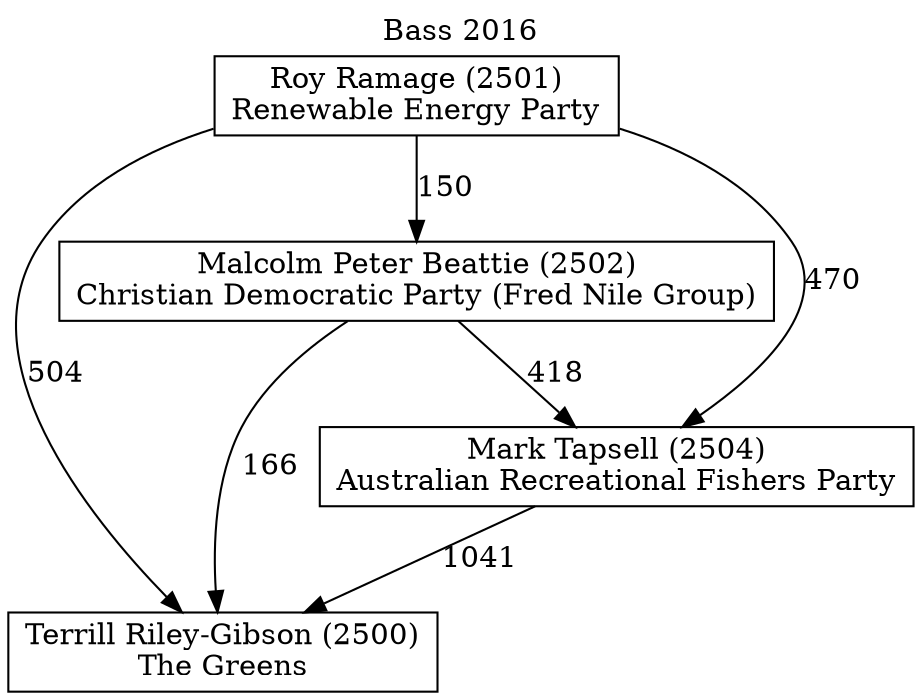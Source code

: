 // House preference flow
digraph "Terrill Riley-Gibson (2500)_Bass_2016" {
	graph [label="Bass 2016" labelloc=t mclimit=10]
	node [shape=box]
	"Malcolm Peter Beattie (2502)" [label="Malcolm Peter Beattie (2502)
Christian Democratic Party (Fred Nile Group)"]
	"Roy Ramage (2501)" [label="Roy Ramage (2501)
Renewable Energy Party"]
	"Terrill Riley-Gibson (2500)" [label="Terrill Riley-Gibson (2500)
The Greens"]
	"Mark Tapsell (2504)" [label="Mark Tapsell (2504)
Australian Recreational Fishers Party"]
	"Roy Ramage (2501)" -> "Malcolm Peter Beattie (2502)" [label=150]
	"Roy Ramage (2501)" -> "Terrill Riley-Gibson (2500)" [label=504]
	"Malcolm Peter Beattie (2502)" -> "Mark Tapsell (2504)" [label=418]
	"Malcolm Peter Beattie (2502)" -> "Terrill Riley-Gibson (2500)" [label=166]
	"Roy Ramage (2501)" -> "Mark Tapsell (2504)" [label=470]
	"Mark Tapsell (2504)" -> "Terrill Riley-Gibson (2500)" [label=1041]
}

